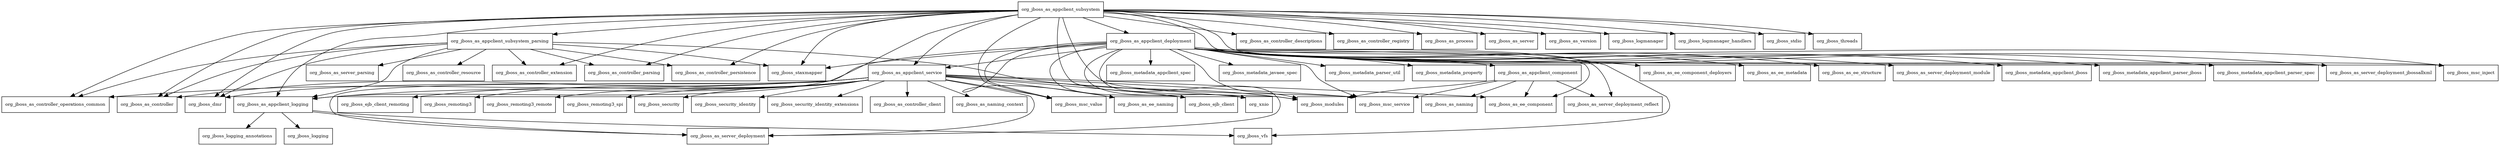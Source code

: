 digraph jboss_as_appclient_7_4_0_Final_redhat_19_package_dependencies {
  node [shape = box, fontsize=10.0];
  org_jboss_as_appclient_component -> org_jboss_as_ee_component;
  org_jboss_as_appclient_component -> org_jboss_as_naming;
  org_jboss_as_appclient_component -> org_jboss_as_server_deployment_reflect;
  org_jboss_as_appclient_component -> org_jboss_modules;
  org_jboss_as_appclient_component -> org_jboss_msc_service;
  org_jboss_as_appclient_deployment -> org_jboss_as_appclient_component;
  org_jboss_as_appclient_deployment -> org_jboss_as_appclient_logging;
  org_jboss_as_appclient_deployment -> org_jboss_as_appclient_service;
  org_jboss_as_appclient_deployment -> org_jboss_as_ee_component;
  org_jboss_as_appclient_deployment -> org_jboss_as_ee_component_deployers;
  org_jboss_as_appclient_deployment -> org_jboss_as_ee_metadata;
  org_jboss_as_appclient_deployment -> org_jboss_as_ee_naming;
  org_jboss_as_appclient_deployment -> org_jboss_as_ee_structure;
  org_jboss_as_appclient_deployment -> org_jboss_as_server_deployment;
  org_jboss_as_appclient_deployment -> org_jboss_as_server_deployment_jbossallxml;
  org_jboss_as_appclient_deployment -> org_jboss_as_server_deployment_module;
  org_jboss_as_appclient_deployment -> org_jboss_as_server_deployment_reflect;
  org_jboss_as_appclient_deployment -> org_jboss_ejb_client;
  org_jboss_as_appclient_deployment -> org_jboss_metadata_appclient_jboss;
  org_jboss_as_appclient_deployment -> org_jboss_metadata_appclient_parser_jboss;
  org_jboss_as_appclient_deployment -> org_jboss_metadata_appclient_parser_spec;
  org_jboss_as_appclient_deployment -> org_jboss_metadata_appclient_spec;
  org_jboss_as_appclient_deployment -> org_jboss_metadata_javaee_spec;
  org_jboss_as_appclient_deployment -> org_jboss_metadata_parser_util;
  org_jboss_as_appclient_deployment -> org_jboss_metadata_property;
  org_jboss_as_appclient_deployment -> org_jboss_modules;
  org_jboss_as_appclient_deployment -> org_jboss_msc_inject;
  org_jboss_as_appclient_deployment -> org_jboss_msc_service;
  org_jboss_as_appclient_deployment -> org_jboss_msc_value;
  org_jboss_as_appclient_deployment -> org_jboss_staxmapper;
  org_jboss_as_appclient_deployment -> org_jboss_vfs;
  org_jboss_as_appclient_deployment -> org_xnio;
  org_jboss_as_appclient_logging -> org_jboss_as_server_deployment;
  org_jboss_as_appclient_logging -> org_jboss_logging;
  org_jboss_as_appclient_logging -> org_jboss_logging_annotations;
  org_jboss_as_appclient_logging -> org_jboss_vfs;
  org_jboss_as_appclient_service -> org_jboss_as_appclient_logging;
  org_jboss_as_appclient_service -> org_jboss_as_controller;
  org_jboss_as_appclient_service -> org_jboss_as_controller_client;
  org_jboss_as_appclient_service -> org_jboss_as_controller_operations_common;
  org_jboss_as_appclient_service -> org_jboss_as_ee_component;
  org_jboss_as_appclient_service -> org_jboss_as_ee_naming;
  org_jboss_as_appclient_service -> org_jboss_as_naming_context;
  org_jboss_as_appclient_service -> org_jboss_as_server_deployment;
  org_jboss_as_appclient_service -> org_jboss_dmr;
  org_jboss_as_appclient_service -> org_jboss_ejb_client;
  org_jboss_as_appclient_service -> org_jboss_ejb_client_remoting;
  org_jboss_as_appclient_service -> org_jboss_msc_service;
  org_jboss_as_appclient_service -> org_jboss_msc_value;
  org_jboss_as_appclient_service -> org_jboss_remoting3;
  org_jboss_as_appclient_service -> org_jboss_remoting3_remote;
  org_jboss_as_appclient_service -> org_jboss_remoting3_spi;
  org_jboss_as_appclient_service -> org_jboss_security;
  org_jboss_as_appclient_service -> org_jboss_security_identity;
  org_jboss_as_appclient_service -> org_jboss_security_identity_extensions;
  org_jboss_as_appclient_service -> org_xnio;
  org_jboss_as_appclient_subsystem -> org_jboss_as_appclient_deployment;
  org_jboss_as_appclient_subsystem -> org_jboss_as_appclient_logging;
  org_jboss_as_appclient_subsystem -> org_jboss_as_appclient_service;
  org_jboss_as_appclient_subsystem -> org_jboss_as_appclient_subsystem_parsing;
  org_jboss_as_appclient_subsystem -> org_jboss_as_controller;
  org_jboss_as_appclient_subsystem -> org_jboss_as_controller_descriptions;
  org_jboss_as_appclient_subsystem -> org_jboss_as_controller_extension;
  org_jboss_as_appclient_subsystem -> org_jboss_as_controller_operations_common;
  org_jboss_as_appclient_subsystem -> org_jboss_as_controller_parsing;
  org_jboss_as_appclient_subsystem -> org_jboss_as_controller_persistence;
  org_jboss_as_appclient_subsystem -> org_jboss_as_controller_registry;
  org_jboss_as_appclient_subsystem -> org_jboss_as_process;
  org_jboss_as_appclient_subsystem -> org_jboss_as_server;
  org_jboss_as_appclient_subsystem -> org_jboss_as_server_deployment;
  org_jboss_as_appclient_subsystem -> org_jboss_as_server_deployment_jbossallxml;
  org_jboss_as_appclient_subsystem -> org_jboss_as_version;
  org_jboss_as_appclient_subsystem -> org_jboss_dmr;
  org_jboss_as_appclient_subsystem -> org_jboss_logmanager;
  org_jboss_as_appclient_subsystem -> org_jboss_logmanager_handlers;
  org_jboss_as_appclient_subsystem -> org_jboss_modules;
  org_jboss_as_appclient_subsystem -> org_jboss_msc_inject;
  org_jboss_as_appclient_subsystem -> org_jboss_msc_service;
  org_jboss_as_appclient_subsystem -> org_jboss_msc_value;
  org_jboss_as_appclient_subsystem -> org_jboss_staxmapper;
  org_jboss_as_appclient_subsystem -> org_jboss_stdio;
  org_jboss_as_appclient_subsystem -> org_jboss_threads;
  org_jboss_as_appclient_subsystem_parsing -> org_jboss_as_appclient_logging;
  org_jboss_as_appclient_subsystem_parsing -> org_jboss_as_controller;
  org_jboss_as_appclient_subsystem_parsing -> org_jboss_as_controller_extension;
  org_jboss_as_appclient_subsystem_parsing -> org_jboss_as_controller_operations_common;
  org_jboss_as_appclient_subsystem_parsing -> org_jboss_as_controller_parsing;
  org_jboss_as_appclient_subsystem_parsing -> org_jboss_as_controller_persistence;
  org_jboss_as_appclient_subsystem_parsing -> org_jboss_as_controller_resource;
  org_jboss_as_appclient_subsystem_parsing -> org_jboss_as_server_parsing;
  org_jboss_as_appclient_subsystem_parsing -> org_jboss_dmr;
  org_jboss_as_appclient_subsystem_parsing -> org_jboss_modules;
  org_jboss_as_appclient_subsystem_parsing -> org_jboss_staxmapper;
}
